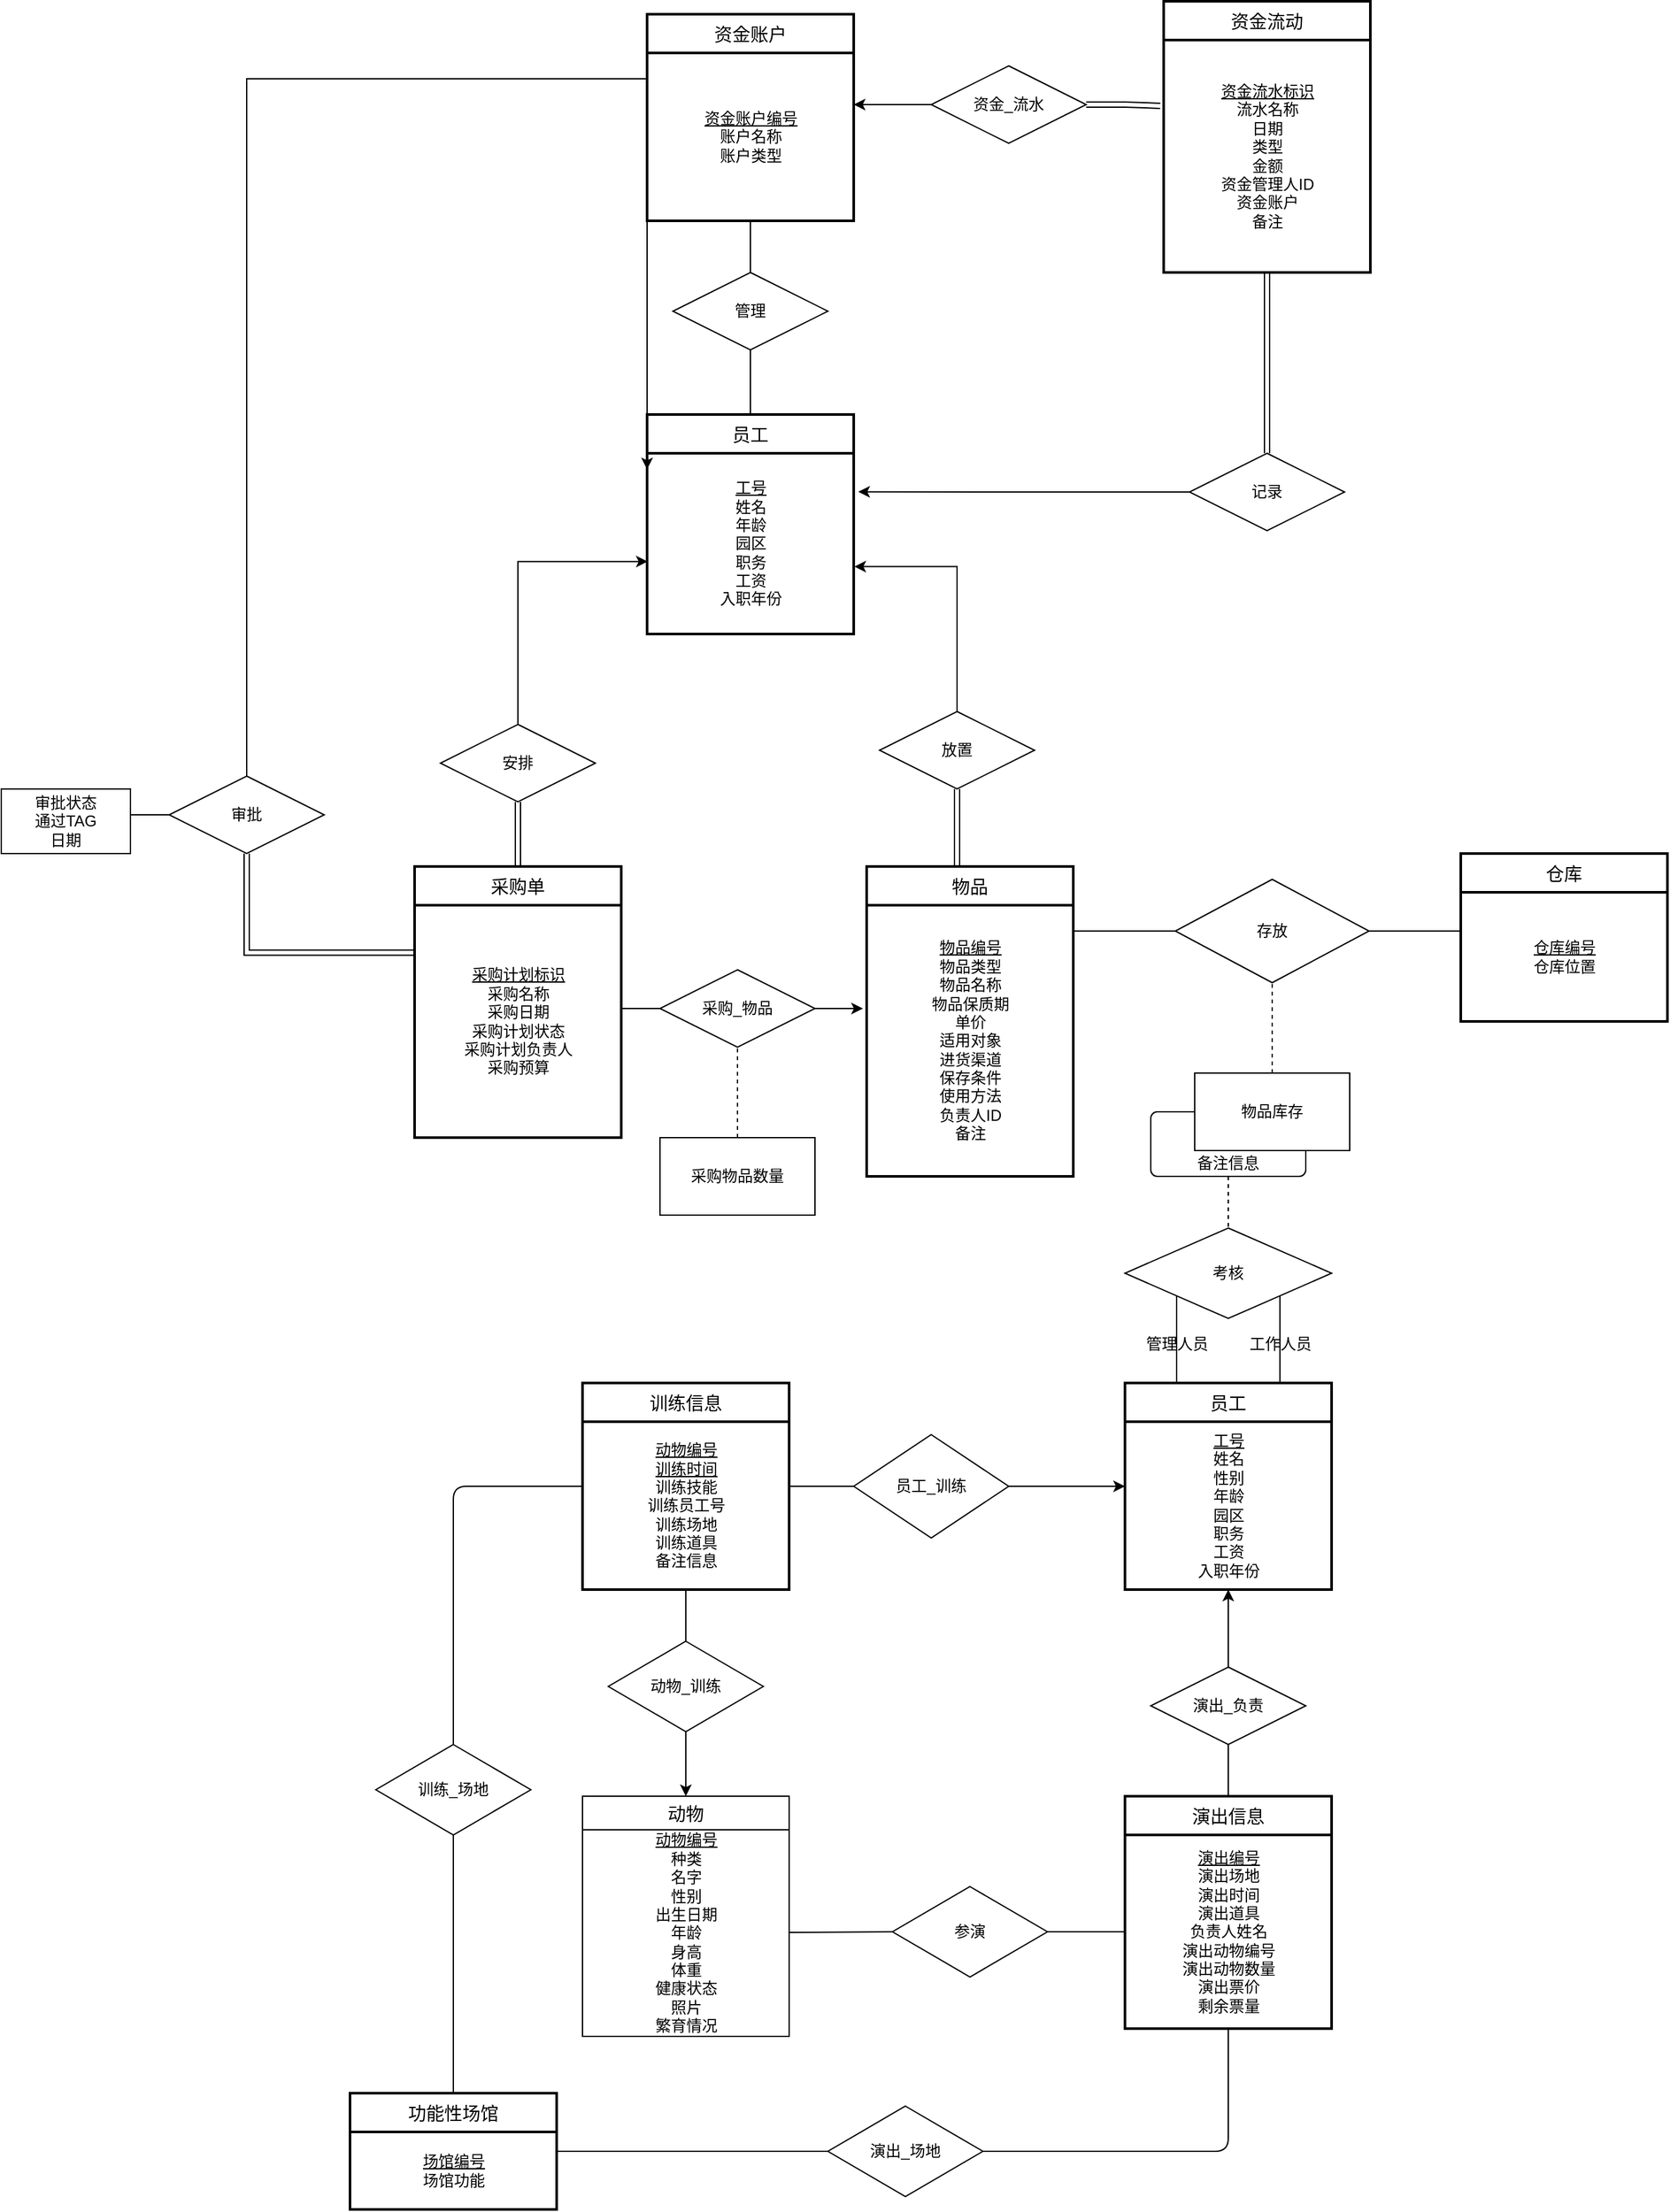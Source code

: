 <mxfile version="14.6.13" type="device"><diagram id="MKJaFpbHH4gVHiU110mk" name="Page-1"><mxGraphModel dx="1425" dy="2881" grid="1" gridSize="10" guides="0" tooltips="1" connect="1" arrows="1" fold="1" page="1" pageScale="1" pageWidth="827" pageHeight="1169" math="0" shadow="0"><root><mxCell id="0"/><mxCell id="1" parent="0"/><mxCell id="qJSqxSkkS_y0CAgaCinC-32" style="endArrow=none;html=1;fontFamily=Helvetica;fontSize=11;fontColor=#000000;align=center;strokeColor=#000000;exitX=1;exitY=1;exitDx=0;exitDy=0;entryX=0.75;entryY=0;entryDx=0;entryDy=0;" parent="1" source="jCcOzS0JoxCI1sZ9q59t-75" target="jCcOzS0JoxCI1sZ9q59t-49" edge="1"><mxGeometry relative="1" as="geometry"><mxPoint x="810" y="-915" as="sourcePoint"/><mxPoint x="800" y="-905.435" as="targetPoint"/></mxGeometry></mxCell><mxCell id="jCcOzS0JoxCI1sZ9q59t-49" value="员工" style="swimlane;childLayout=stackLayout;horizontal=1;startSize=30;horizontalStack=0;rounded=0;fontSize=14;fontStyle=0;strokeWidth=2;resizeParent=0;resizeLast=1;shadow=0;dashed=0;align=center;" parent="1" vertex="1"><mxGeometry x="680" y="-1080" width="160" height="160" as="geometry"><mxRectangle x="670" y="-940" width="60" height="30" as="alternateBounds"/></mxGeometry></mxCell><mxCell id="jCcOzS0JoxCI1sZ9q59t-70" value="&lt;span style=&quot;text-align: left&quot;&gt;&lt;u&gt;工号&lt;/u&gt;&lt;/span&gt;&lt;span style=&quot;text-align: left&quot;&gt;&lt;br&gt;&lt;/span&gt;&lt;span style=&quot;text-align: left&quot;&gt;姓名&lt;br&gt;&lt;/span&gt;&lt;span style=&quot;text-align: left&quot;&gt;性别&lt;br&gt;&lt;/span&gt;&lt;span style=&quot;text-align: left&quot;&gt;年龄&lt;br&gt;&lt;/span&gt;&lt;span style=&quot;text-align: left&quot;&gt;园区&lt;/span&gt;&lt;span style=&quot;text-align: left&quot;&gt;&lt;br&gt;&lt;/span&gt;&lt;span style=&quot;text-align: left&quot;&gt;职务&lt;br&gt;&lt;/span&gt;&lt;span style=&quot;text-align: left&quot;&gt;工资&lt;br&gt;&lt;/span&gt;&lt;span style=&quot;text-align: left&quot;&gt;入职年份&lt;/span&gt;&lt;u&gt;&lt;br&gt;&lt;/u&gt;" style="text;html=1;resizable=0;autosize=1;align=center;verticalAlign=middle;points=[];fillColor=none;strokeColor=none;rounded=0;" parent="jCcOzS0JoxCI1sZ9q59t-49" vertex="1"><mxGeometry y="30" width="160" height="130" as="geometry"/></mxCell><mxCell id="jCcOzS0JoxCI1sZ9q59t-78" style="endArrow=none;html=1;fontFamily=Helvetica;fontSize=11;fontColor=#000000;align=center;strokeColor=#000000;startArrow=none;exitX=0.5;exitY=0;exitDx=0;exitDy=0;" parent="1" source="1uldrOUKz1n3_Tf2j6q--14" target="jCcOzS0JoxCI1sZ9q59t-74" edge="1"><mxGeometry relative="1" as="geometry"><mxPoint x="719.535" y="-670" as="sourcePoint"/></mxGeometry></mxCell><mxCell id="jCcOzS0JoxCI1sZ9q59t-77" style="rounded=0;orthogonalLoop=1;jettySize=auto;html=1;exitX=0.5;exitY=0;exitDx=0;exitDy=0;" parent="1" source="jCcOzS0JoxCI1sZ9q59t-74" edge="1" target="jCcOzS0JoxCI1sZ9q59t-70"><mxGeometry relative="1" as="geometry"><mxPoint x="770" y="-980" as="targetPoint"/></mxGeometry></mxCell><mxCell id="jCcOzS0JoxCI1sZ9q59t-74" value="演出_负责" style="shape=rhombus;perimeter=rhombusPerimeter;whiteSpace=wrap;html=1;align=center;" parent="1" vertex="1"><mxGeometry x="700" y="-860" width="120" height="60" as="geometry"/></mxCell><mxCell id="jCcOzS0JoxCI1sZ9q59t-75" value="考核" style="shape=rhombus;perimeter=rhombusPerimeter;whiteSpace=wrap;html=1;align=center;" parent="1" vertex="1"><mxGeometry x="680" y="-1200" width="160" height="70" as="geometry"/></mxCell><mxCell id="jCcOzS0JoxCI1sZ9q59t-76" style="edgeStyle=orthogonalEdgeStyle;rounded=0;orthogonalLoop=1;jettySize=auto;html=1;exitX=0.5;exitY=1;exitDx=0;exitDy=0;" parent="1" source="jCcOzS0JoxCI1sZ9q59t-49" target="jCcOzS0JoxCI1sZ9q59t-49" edge="1"><mxGeometry relative="1" as="geometry"/></mxCell><mxCell id="jCcOzS0JoxCI1sZ9q59t-79" value="训练信息" style="swimlane;childLayout=stackLayout;horizontal=1;startSize=30;horizontalStack=0;rounded=0;fontSize=14;fontStyle=0;strokeWidth=2;resizeParent=0;resizeLast=1;shadow=0;dashed=0;align=center;" parent="1" vertex="1"><mxGeometry x="260" y="-1080" width="160" height="160" as="geometry"><mxRectangle x="310" y="-930" width="80" height="30" as="alternateBounds"/></mxGeometry></mxCell><mxCell id="jCcOzS0JoxCI1sZ9q59t-81" value="&lt;u&gt;动物编号&lt;br&gt;&lt;/u&gt;&lt;span style=&quot;text-align: left&quot;&gt;&lt;u&gt;训练时间&lt;/u&gt;&lt;br&gt;&lt;/span&gt;&lt;span style=&quot;text-align: left&quot;&gt;训练技能&lt;/span&gt;&lt;span style=&quot;text-align: left&quot;&gt;&lt;br&gt;&lt;/span&gt;&lt;span style=&quot;text-align: left&quot;&gt;训练员工号&lt;br&gt;&lt;/span&gt;&lt;span style=&quot;text-align: left&quot;&gt;训练场地&lt;br&gt;&lt;/span&gt;&lt;span style=&quot;text-align: left&quot;&gt;训练道具&lt;/span&gt;&lt;span style=&quot;text-align: left&quot;&gt;&lt;br&gt;&lt;/span&gt;&lt;span style=&quot;text-align: left&quot;&gt;备注信息&lt;/span&gt;&lt;u&gt;&lt;br&gt;&lt;/u&gt;" style="text;html=1;resizable=0;autosize=1;align=center;verticalAlign=middle;points=[];fillColor=none;strokeColor=none;rounded=0;" parent="jCcOzS0JoxCI1sZ9q59t-79" vertex="1"><mxGeometry y="30" width="160" height="130" as="geometry"/></mxCell><mxCell id="jCcOzS0JoxCI1sZ9q59t-82" style="endArrow=none;html=1;fontFamily=Helvetica;fontSize=11;fontColor=#000000;align=center;strokeColor=#000000;" parent="1" source="jCcOzS0JoxCI1sZ9q59t-79" target="jCcOzS0JoxCI1sZ9q59t-84" edge="1"><mxGeometry relative="1" as="geometry"><mxPoint x="545" y="-750" as="sourcePoint"/></mxGeometry></mxCell><mxCell id="jCcOzS0JoxCI1sZ9q59t-83" style="rounded=0;orthogonalLoop=1;jettySize=auto;html=1;exitX=1;exitY=0.5;exitDx=0;exitDy=0;entryX=0;entryY=0.5;entryDx=0;entryDy=0;" parent="1" source="jCcOzS0JoxCI1sZ9q59t-84" target="jCcOzS0JoxCI1sZ9q59t-49" edge="1"><mxGeometry relative="1" as="geometry"><mxPoint x="540" y="-940" as="targetPoint"/></mxGeometry></mxCell><mxCell id="jCcOzS0JoxCI1sZ9q59t-84" value="员工_训练" style="shape=rhombus;perimeter=rhombusPerimeter;whiteSpace=wrap;html=1;align=center;" parent="1" vertex="1"><mxGeometry x="470" y="-1040" width="120" height="80" as="geometry"/></mxCell><mxCell id="jCcOzS0JoxCI1sZ9q59t-85" style="edgeStyle=orthogonalEdgeStyle;rounded=0;orthogonalLoop=1;jettySize=auto;html=1;exitX=0.5;exitY=1;exitDx=0;exitDy=0;" parent="1" edge="1"><mxGeometry relative="1" as="geometry"><mxPoint x="540" y="-940" as="sourcePoint"/><mxPoint x="540" y="-940" as="targetPoint"/></mxGeometry></mxCell><mxCell id="jCcOzS0JoxCI1sZ9q59t-91" style="endArrow=none;html=1;fontFamily=Helvetica;fontSize=11;fontColor=#000000;align=center;strokeColor=#000000;" parent="1" source="jCcOzS0JoxCI1sZ9q59t-92" target="jCcOzS0JoxCI1sZ9q59t-79" edge="1"><mxGeometry relative="1" as="geometry"><mxPoint x="590" y="-890" as="targetPoint"/></mxGeometry></mxCell><mxCell id="jCcOzS0JoxCI1sZ9q59t-94" style="rounded=0;orthogonalLoop=1;jettySize=auto;html=1;entryX=0.5;entryY=0;entryDx=0;entryDy=0;exitX=0.5;exitY=1;exitDx=0;exitDy=0;" parent="1" source="jCcOzS0JoxCI1sZ9q59t-92" target="1uldrOUKz1n3_Tf2j6q--1" edge="1"><mxGeometry relative="1" as="geometry"><mxPoint x="400" y="-720" as="targetPoint"/></mxGeometry></mxCell><mxCell id="jCcOzS0JoxCI1sZ9q59t-92" value="动物_训练" style="shape=rhombus;perimeter=rhombusPerimeter;whiteSpace=wrap;html=1;align=center;" parent="1" vertex="1"><mxGeometry x="280" y="-880" width="120" height="70" as="geometry"/></mxCell><mxCell id="jCcOzS0JoxCI1sZ9q59t-93" style="edgeStyle=orthogonalEdgeStyle;rounded=0;orthogonalLoop=1;jettySize=auto;html=1;exitX=0.5;exitY=1;exitDx=0;exitDy=0;" parent="1" edge="1"><mxGeometry relative="1" as="geometry"><mxPoint x="590" y="-890" as="sourcePoint"/><mxPoint x="590" y="-890" as="targetPoint"/></mxGeometry></mxCell><mxCell id="jCcOzS0JoxCI1sZ9q59t-95" style="endArrow=none;html=1;fontFamily=Helvetica;fontSize=11;fontColor=#000000;align=center;strokeColor=#000000;exitX=1;exitY=0.5;exitDx=0;exitDy=0;" parent="1" source="jCcOzS0JoxCI1sZ9q59t-97" target="1uldrOUKz1n3_Tf2j6q--15" edge="1"><mxGeometry relative="1" as="geometry"><mxPoint x="650" y="-638.636" as="targetPoint"/></mxGeometry></mxCell><mxCell id="jCcOzS0JoxCI1sZ9q59t-96" style="endArrow=none;html=1;fontFamily=Helvetica;fontSize=11;fontColor=#000000;align=center;strokeColor=#000000;exitX=0;exitY=0.5;exitDx=0;exitDy=0;" parent="1" source="jCcOzS0JoxCI1sZ9q59t-97" target="1uldrOUKz1n3_Tf2j6q--2" edge="1"><mxGeometry relative="1" as="geometry"><mxPoint x="473" y="-660" as="targetPoint"/></mxGeometry></mxCell><mxCell id="jCcOzS0JoxCI1sZ9q59t-97" value="参演" style="shape=rhombus;perimeter=rhombusPerimeter;whiteSpace=wrap;html=1;align=center;" parent="1" vertex="1"><mxGeometry x="500" y="-690" width="120" height="70" as="geometry"/></mxCell><mxCell id="jCcOzS0JoxCI1sZ9q59t-103" style="endArrow=none;html=1;fontFamily=Helvetica;fontSize=11;fontColor=#000000;align=center;strokeColor=#000000;entryX=0.25;entryY=0;entryDx=0;entryDy=0;exitX=0;exitY=1;exitDx=0;exitDy=0;" parent="1" source="jCcOzS0JoxCI1sZ9q59t-75" target="jCcOzS0JoxCI1sZ9q59t-49" edge="1"><mxGeometry relative="1" as="geometry"><mxPoint x="810" y="-755" as="sourcePoint"/><mxPoint x="730" y="-755" as="targetPoint"/></mxGeometry></mxCell><mxCell id="jCcOzS0JoxCI1sZ9q59t-108" style="endArrow=none;dashed=1;html=1;fontFamily=Helvetica;fontSize=11;fontColor=#000000;align=center;strokeColor=#000000;" parent="1" source="jCcOzS0JoxCI1sZ9q59t-107" target="jCcOzS0JoxCI1sZ9q59t-75" edge="1"><mxGeometry relative="1" as="geometry"/></mxCell><mxCell id="jCcOzS0JoxCI1sZ9q59t-107" value="&lt;span style=&quot;text-align: left&quot;&gt;&lt;u&gt;考核时间&lt;/u&gt;&lt;br&gt;&lt;/span&gt;&lt;span style=&quot;text-align: left&quot;&gt;考核等级&lt;/span&gt;&lt;span style=&quot;text-align: left&quot;&gt;&lt;br&gt;&lt;/span&gt;&lt;span style=&quot;text-align: left&quot;&gt;备注信息&lt;/span&gt;" style="rounded=1;arcSize=10;whiteSpace=wrap;html=1;align=center;" parent="1" vertex="1"><mxGeometry x="700" y="-1290" width="120" height="50" as="geometry"/></mxCell><mxCell id="jCcOzS0JoxCI1sZ9q59t-109" value="工作人员" style="text;html=1;resizable=0;autosize=1;align=center;verticalAlign=middle;points=[];fillColor=none;strokeColor=none;rounded=0;" parent="1" vertex="1"><mxGeometry x="770" y="-1120" width="60" height="20" as="geometry"/></mxCell><mxCell id="jCcOzS0JoxCI1sZ9q59t-110" value="管理人员" style="text;html=1;resizable=0;autosize=1;align=center;verticalAlign=middle;points=[];fillColor=none;strokeColor=none;rounded=0;" parent="1" vertex="1"><mxGeometry x="690" y="-1120" width="60" height="20" as="geometry"/></mxCell><mxCell id="xC75jv_ex9WKjCiCzD26-1" value="功能性场馆" style="swimlane;childLayout=stackLayout;horizontal=1;startSize=30;horizontalStack=0;rounded=0;fontSize=14;fontStyle=0;strokeWidth=2;resizeParent=0;resizeLast=1;shadow=0;dashed=0;align=center;" parent="1" vertex="1"><mxGeometry x="80" y="-530" width="160" height="90" as="geometry"><mxRectangle x="120" y="-520" width="80" height="30" as="alternateBounds"/></mxGeometry></mxCell><mxCell id="1uldrOUKz1n3_Tf2j6q--7" value="&lt;span style=&quot;text-align: left&quot;&gt;&lt;u&gt;场馆编号&lt;/u&gt;&lt;br&gt;&lt;/span&gt;场馆功能&lt;u&gt;&lt;br&gt;&lt;/u&gt;" style="text;html=1;resizable=0;autosize=1;align=center;verticalAlign=middle;points=[];fillColor=none;strokeColor=none;rounded=0;" vertex="1" parent="xC75jv_ex9WKjCiCzD26-1"><mxGeometry y="30" width="160" height="60" as="geometry"/></mxCell><mxCell id="xC75jv_ex9WKjCiCzD26-3" style="endArrow=none;html=1;fontFamily=Helvetica;fontSize=11;fontColor=#000000;align=center;strokeColor=#000000;" parent="1" source="xC75jv_ex9WKjCiCzD26-5" target="xC75jv_ex9WKjCiCzD26-1" edge="1"><mxGeometry relative="1" as="geometry"><mxPoint x="720" y="-705" as="targetPoint"/></mxGeometry></mxCell><mxCell id="xC75jv_ex9WKjCiCzD26-4" style="endArrow=none;html=1;fontFamily=Helvetica;fontSize=11;fontColor=#000000;align=center;strokeColor=#000000;exitX=1;exitY=0.5;exitDx=0;exitDy=0;edgeStyle=orthogonalEdgeStyle;elbow=vertical;" parent="1" source="xC75jv_ex9WKjCiCzD26-5" target="1uldrOUKz1n3_Tf2j6q--15" edge="1"><mxGeometry relative="1" as="geometry"><mxPoint x="730" y="-520" as="targetPoint"/></mxGeometry></mxCell><mxCell id="xC75jv_ex9WKjCiCzD26-5" value="演出_场地" style="shape=rhombus;perimeter=rhombusPerimeter;whiteSpace=wrap;html=1;align=center;" parent="1" vertex="1"><mxGeometry x="450" y="-520" width="120" height="70" as="geometry"/></mxCell><mxCell id="xC75jv_ex9WKjCiCzD26-6" style="endArrow=none;html=1;fontFamily=Helvetica;fontSize=11;fontColor=#000000;align=center;strokeColor=#000000;" parent="1" source="xC75jv_ex9WKjCiCzD26-8" target="xC75jv_ex9WKjCiCzD26-1" edge="1"><mxGeometry relative="1" as="geometry"><mxPoint x="-140" y="-765" as="targetPoint"/></mxGeometry></mxCell><mxCell id="xC75jv_ex9WKjCiCzD26-7" style="endArrow=none;html=1;fontFamily=Helvetica;fontSize=11;fontColor=#000000;align=center;strokeColor=#000000;exitX=0.5;exitY=0;exitDx=0;exitDy=0;entryX=0;entryY=0.5;entryDx=0;entryDy=0;edgeStyle=orthogonalEdgeStyle;elbow=vertical;" parent="1" source="xC75jv_ex9WKjCiCzD26-8" target="jCcOzS0JoxCI1sZ9q59t-79" edge="1"><mxGeometry relative="1" as="geometry"><mxPoint x="290" y="-850" as="targetPoint"/></mxGeometry></mxCell><mxCell id="xC75jv_ex9WKjCiCzD26-8" value="训练_场地" style="shape=rhombus;perimeter=rhombusPerimeter;whiteSpace=wrap;html=1;align=center;" parent="1" vertex="1"><mxGeometry x="100" y="-800" width="120" height="70" as="geometry"/></mxCell><mxCell id="1uldrOUKz1n3_Tf2j6q--1" value="动物" style="swimlane;fontStyle=0;childLayout=stackLayout;horizontal=1;startSize=26;horizontalStack=0;resizeParent=1;resizeParentMax=0;resizeLast=0;collapsible=1;marginBottom=0;align=center;fontSize=14;" vertex="1" parent="1"><mxGeometry x="260" y="-760" width="160" height="186" as="geometry"/></mxCell><mxCell id="1uldrOUKz1n3_Tf2j6q--2" value="&lt;span style=&quot;text-align: left&quot;&gt;&lt;u&gt;动物编号&lt;/u&gt;&lt;br&gt;&lt;/span&gt;种类&lt;br&gt;名字&lt;br style=&quot;padding: 0px ; margin: 0px&quot;&gt;性别&lt;br style=&quot;padding: 0px ; margin: 0px&quot;&gt;出生日期&lt;br style=&quot;padding: 0px ; margin: 0px&quot;&gt;年龄&lt;br style=&quot;padding: 0px ; margin: 0px&quot;&gt;身高&lt;br style=&quot;padding: 0px ; margin: 0px&quot;&gt;体重&lt;br style=&quot;padding: 0px ; margin: 0px&quot;&gt;健康状态&lt;br style=&quot;padding: 0px ; margin: 0px&quot;&gt;照片&lt;br style=&quot;padding: 0px ; margin: 0px&quot;&gt;繁育情况&lt;u&gt;&lt;br&gt;&lt;/u&gt;" style="text;html=1;resizable=0;autosize=1;align=center;verticalAlign=middle;points=[];fillColor=none;strokeColor=none;rounded=0;" vertex="1" parent="1uldrOUKz1n3_Tf2j6q--1"><mxGeometry y="26" width="160" height="160" as="geometry"/></mxCell><mxCell id="1uldrOUKz1n3_Tf2j6q--14" value="演出信息" style="swimlane;childLayout=stackLayout;horizontal=1;startSize=30;horizontalStack=0;rounded=0;fontSize=14;fontStyle=0;strokeWidth=2;resizeParent=0;resizeLast=1;shadow=0;dashed=0;align=center;" vertex="1" parent="1"><mxGeometry x="680" y="-760" width="160" height="180" as="geometry"><mxRectangle x="620" y="-1150" width="80" height="30" as="alternateBounds"/></mxGeometry></mxCell><mxCell id="1uldrOUKz1n3_Tf2j6q--15" value="&lt;u&gt;演出编号&lt;/u&gt;&lt;span style=&quot;text-align: left&quot;&gt;&lt;br&gt;&lt;/span&gt;&lt;span style=&quot;text-align: left&quot;&gt;演出场地&lt;br&gt;&lt;/span&gt;&lt;span style=&quot;text-align: left&quot;&gt;演出时间&lt;br&gt;&lt;/span&gt;&lt;span style=&quot;text-align: left&quot;&gt;演出道具&lt;/span&gt;&lt;span style=&quot;text-align: left&quot;&gt;&lt;br&gt;&lt;/span&gt;&lt;span style=&quot;text-align: left&quot;&gt;负责人姓名&lt;br&gt;&lt;/span&gt;&lt;span style=&quot;text-align: left&quot;&gt;演出动物编号&lt;br&gt;&lt;/span&gt;&lt;span style=&quot;text-align: left&quot;&gt;演出动物数量&lt;br&gt;&lt;/span&gt;&lt;span style=&quot;text-align: left&quot;&gt;演出票价&lt;br&gt;剩余票量&lt;/span&gt;&lt;u&gt;&lt;br&gt;&lt;/u&gt;" style="text;html=1;resizable=0;autosize=1;align=center;verticalAlign=middle;points=[];fillColor=none;strokeColor=none;rounded=0;" vertex="1" parent="1uldrOUKz1n3_Tf2j6q--14"><mxGeometry y="30" width="160" height="150" as="geometry"/></mxCell><mxCell id="1uldrOUKz1n3_Tf2j6q--18" style="edgeStyle=orthogonalEdgeStyle;rounded=0;orthogonalLoop=1;jettySize=auto;html=1;exitX=0.5;exitY=0;exitDx=0;exitDy=0;entryX=0.003;entryY=0.599;entryDx=0;entryDy=0;entryPerimeter=0;fontSize=14;endArrow=classic;endFill=1;startSize=26;" edge="1" parent="1" source="1uldrOUKz1n3_Tf2j6q--19" target="1uldrOUKz1n3_Tf2j6q--50"><mxGeometry relative="1" as="geometry"/></mxCell><mxCell id="1uldrOUKz1n3_Tf2j6q--19" value="安排" style="shape=rhombus;perimeter=rhombusPerimeter;whiteSpace=wrap;html=1;align=center;" vertex="1" parent="1"><mxGeometry x="150" y="-1590" width="120" height="60" as="geometry"/></mxCell><mxCell id="1uldrOUKz1n3_Tf2j6q--20" style="edgeStyle=orthogonalEdgeStyle;rounded=0;orthogonalLoop=1;jettySize=auto;html=1;exitX=0.5;exitY=0;exitDx=0;exitDy=0;entryX=0;entryY=0.25;entryDx=0;entryDy=0;fontSize=14;endArrow=classic;endFill=1;startSize=26;" edge="1" parent="1" source="1uldrOUKz1n3_Tf2j6q--23" target="1uldrOUKz1n3_Tf2j6q--49"><mxGeometry relative="1" as="geometry"><Array as="points"><mxPoint y="-2090"/><mxPoint x="310" y="-2090"/></Array></mxGeometry></mxCell><mxCell id="1uldrOUKz1n3_Tf2j6q--21" style="edgeStyle=orthogonalEdgeStyle;rounded=0;orthogonalLoop=1;jettySize=auto;html=1;exitX=0.5;exitY=1;exitDx=0;exitDy=0;entryX=0.005;entryY=0.204;entryDx=0;entryDy=0;entryPerimeter=0;fontSize=14;endArrow=none;endFill=0;shape=link;" edge="1" parent="1" source="1uldrOUKz1n3_Tf2j6q--23" target="1uldrOUKz1n3_Tf2j6q--39"><mxGeometry relative="1" as="geometry"/></mxCell><mxCell id="1uldrOUKz1n3_Tf2j6q--22" style="edgeStyle=orthogonalEdgeStyle;rounded=0;orthogonalLoop=1;jettySize=auto;html=1;exitX=0;exitY=0.5;exitDx=0;exitDy=0;entryX=1;entryY=0.25;entryDx=0;entryDy=0;fontSize=14;endArrow=none;endFill=0;startSize=26;" edge="1" parent="1" source="1uldrOUKz1n3_Tf2j6q--23" target="1uldrOUKz1n3_Tf2j6q--25"><mxGeometry relative="1" as="geometry"/></mxCell><mxCell id="1uldrOUKz1n3_Tf2j6q--23" value="审批" style="shape=rhombus;perimeter=rhombusPerimeter;whiteSpace=wrap;html=1;align=center;" vertex="1" parent="1"><mxGeometry x="-60" y="-1550" width="120" height="60" as="geometry"/></mxCell><mxCell id="1uldrOUKz1n3_Tf2j6q--24" style="edgeStyle=orthogonalEdgeStyle;rounded=0;orthogonalLoop=1;jettySize=auto;html=1;exitX=0.5;exitY=1;exitDx=0;exitDy=0;endArrow=none;endFill=0;shape=link;" edge="1" parent="1" source="1uldrOUKz1n3_Tf2j6q--19"><mxGeometry relative="1" as="geometry"><mxPoint x="210" y="-1480" as="targetPoint"/></mxGeometry></mxCell><mxCell id="1uldrOUKz1n3_Tf2j6q--25" value="审批状态&lt;br&gt;通过TAG&lt;br&gt;日期" style="rounded=0;whiteSpace=wrap;html=1;" vertex="1" parent="1"><mxGeometry x="-190" y="-1540" width="100" height="50" as="geometry"/></mxCell><mxCell id="1uldrOUKz1n3_Tf2j6q--26" value="存放" style="rhombus;whiteSpace=wrap;html=1;" vertex="1" parent="1"><mxGeometry x="719" y="-1470" width="150" height="80" as="geometry"/></mxCell><mxCell id="1uldrOUKz1n3_Tf2j6q--27" value="" style="line;strokeWidth=1;html=1;perimeter=backbonePerimeter;points=[];outlineConnect=0;" vertex="1" parent="1"><mxGeometry x="640" y="-1435" width="79" height="10" as="geometry"/></mxCell><mxCell id="1uldrOUKz1n3_Tf2j6q--28" value="" style="line;strokeWidth=1;html=1;perimeter=backbonePerimeter;points=[];outlineConnect=0;" vertex="1" parent="1"><mxGeometry x="869" y="-1435" width="71" height="10" as="geometry"/></mxCell><mxCell id="1uldrOUKz1n3_Tf2j6q--29" value="" style="endArrow=none;dashed=1;html=1;entryX=0.5;entryY=1;entryDx=0;entryDy=0;" edge="1" parent="1" target="1uldrOUKz1n3_Tf2j6q--26"><mxGeometry width="50" height="50" relative="1" as="geometry"><mxPoint x="794" y="-1320" as="sourcePoint"/><mxPoint x="770" y="-1280" as="targetPoint"/></mxGeometry></mxCell><mxCell id="1uldrOUKz1n3_Tf2j6q--30" value="物品库存" style="rounded=0;whiteSpace=wrap;html=1;strokeWidth=1;" vertex="1" parent="1"><mxGeometry x="734" y="-1320" width="120" height="60" as="geometry"/></mxCell><mxCell id="1uldrOUKz1n3_Tf2j6q--31" style="edgeStyle=orthogonalEdgeStyle;rounded=0;orthogonalLoop=1;jettySize=auto;html=1;exitX=0.5;exitY=1;exitDx=0;exitDy=0;entryX=0.5;entryY=0;entryDx=0;entryDy=0;endArrow=none;endFill=0;shape=link;" edge="1" parent="1" source="1uldrOUKz1n3_Tf2j6q--33"><mxGeometry relative="1" as="geometry"><mxPoint x="550" y="-1480" as="targetPoint"/></mxGeometry></mxCell><mxCell id="1uldrOUKz1n3_Tf2j6q--32" style="edgeStyle=orthogonalEdgeStyle;rounded=0;orthogonalLoop=1;jettySize=auto;html=1;exitX=0.5;exitY=0;exitDx=0;exitDy=0;entryX=1.003;entryY=0.627;entryDx=0;entryDy=0;entryPerimeter=0;fontSize=14;endArrow=classic;endFill=1;startSize=26;" edge="1" parent="1" source="1uldrOUKz1n3_Tf2j6q--33" target="1uldrOUKz1n3_Tf2j6q--50"><mxGeometry relative="1" as="geometry"/></mxCell><mxCell id="1uldrOUKz1n3_Tf2j6q--33" value="放置" style="shape=rhombus;perimeter=rhombusPerimeter;whiteSpace=wrap;html=1;align=center;" vertex="1" parent="1"><mxGeometry x="490" y="-1600" width="120" height="60" as="geometry"/></mxCell><mxCell id="1uldrOUKz1n3_Tf2j6q--34" value="物品" style="swimlane;childLayout=stackLayout;horizontal=1;startSize=30;horizontalStack=0;rounded=0;fontSize=14;fontStyle=0;strokeWidth=2;resizeParent=0;resizeLast=1;shadow=0;dashed=0;align=center;" vertex="1" parent="1"><mxGeometry x="480" y="-1480" width="160" height="240" as="geometry"><mxRectangle x="930" y="250" width="60" height="30" as="alternateBounds"/></mxGeometry></mxCell><mxCell id="1uldrOUKz1n3_Tf2j6q--35" value="&lt;span style=&quot;text-align: left&quot;&gt;&lt;u&gt;物品编号&lt;/u&gt;&lt;br&gt;&lt;/span&gt;&lt;span&gt;物品类型&lt;br&gt;&lt;/span&gt;&lt;span&gt;物品名称&lt;br&gt;&lt;/span&gt;&lt;span&gt;物品保质期&lt;br&gt;&lt;/span&gt;&lt;span&gt;单价&lt;br&gt;&lt;/span&gt;&lt;span&gt;适用对象&lt;br&gt;&lt;div&gt;&lt;span&gt;进货渠道&lt;/span&gt;&lt;/div&gt;&lt;div&gt;&lt;span&gt;保存条件&lt;/span&gt;&lt;/div&gt;&lt;div&gt;&lt;span&gt;使用方法&lt;/span&gt;&lt;/div&gt;&lt;div&gt;&lt;span&gt;负责人ID&lt;/span&gt;&lt;/div&gt;&lt;div&gt;备注&lt;/div&gt;&lt;/span&gt;" style="text;html=1;resizable=0;autosize=1;align=center;verticalAlign=middle;points=[];fillColor=none;strokeColor=none;rounded=0;" vertex="1" parent="1uldrOUKz1n3_Tf2j6q--34"><mxGeometry y="30" width="160" height="210" as="geometry"/></mxCell><mxCell id="1uldrOUKz1n3_Tf2j6q--36" value="仓库" style="swimlane;childLayout=stackLayout;horizontal=1;startSize=30;horizontalStack=0;rounded=0;fontSize=14;fontStyle=0;strokeWidth=2;resizeParent=0;resizeLast=1;shadow=0;dashed=0;align=center;" vertex="1" parent="1"><mxGeometry x="940" y="-1490" width="160" height="130" as="geometry"><mxRectangle x="930" y="250" width="60" height="30" as="alternateBounds"/></mxGeometry></mxCell><mxCell id="1uldrOUKz1n3_Tf2j6q--37" value="&lt;span style=&quot;text-align: left&quot;&gt;&lt;u&gt;仓库编号&lt;/u&gt;&lt;br&gt;&lt;/span&gt;仓库位置" style="text;html=1;resizable=0;autosize=1;align=center;verticalAlign=middle;points=[];fillColor=none;strokeColor=none;rounded=0;" vertex="1" parent="1uldrOUKz1n3_Tf2j6q--36"><mxGeometry y="30" width="160" height="100" as="geometry"/></mxCell><mxCell id="1uldrOUKz1n3_Tf2j6q--38" value="采购单" style="swimlane;childLayout=stackLayout;horizontal=1;startSize=30;horizontalStack=0;rounded=0;fontSize=14;fontStyle=0;strokeWidth=2;resizeParent=0;resizeLast=1;shadow=0;dashed=0;align=center;" vertex="1" parent="1"><mxGeometry x="130" y="-1480" width="160" height="210" as="geometry"><mxRectangle x="930" y="250" width="60" height="30" as="alternateBounds"/></mxGeometry></mxCell><mxCell id="1uldrOUKz1n3_Tf2j6q--39" value="&lt;div&gt;&lt;span&gt;&lt;u&gt;采购计划标识&lt;/u&gt;&lt;/span&gt;&lt;/div&gt;&lt;span&gt;采购名称&lt;br&gt;&lt;/span&gt;&lt;span&gt;采购日期&lt;br&gt;&lt;/span&gt;&lt;span&gt;采购计划状态&lt;br&gt;&lt;/span&gt;&lt;span&gt;采购计划负责人&lt;br&gt;&lt;div&gt;采购预算&lt;/div&gt;&lt;/span&gt;" style="text;html=1;resizable=0;autosize=1;align=center;verticalAlign=middle;points=[];fillColor=none;strokeColor=none;rounded=0;" vertex="1" parent="1uldrOUKz1n3_Tf2j6q--38"><mxGeometry y="30" width="160" height="180" as="geometry"/></mxCell><mxCell id="1uldrOUKz1n3_Tf2j6q--40" value="资金账户" style="swimlane;childLayout=stackLayout;horizontal=1;startSize=30;horizontalStack=0;rounded=0;fontSize=14;fontStyle=0;strokeWidth=2;resizeParent=0;resizeLast=1;shadow=0;dashed=0;align=center;" vertex="1" parent="1"><mxGeometry x="310" y="-2140" width="160" height="160" as="geometry"><mxRectangle x="930" y="250" width="60" height="30" as="alternateBounds"/></mxGeometry></mxCell><mxCell id="1uldrOUKz1n3_Tf2j6q--41" value="&lt;div&gt;&lt;span&gt;&lt;u&gt;资金账户编号&lt;/u&gt;&lt;/span&gt;&lt;/div&gt;&lt;span&gt;账户名称&lt;br&gt;&lt;/span&gt;&lt;span&gt;账户类型&lt;br&gt;&lt;/span&gt;" style="text;html=1;resizable=0;autosize=1;align=center;verticalAlign=middle;points=[];fillColor=none;strokeColor=none;rounded=0;" vertex="1" parent="1uldrOUKz1n3_Tf2j6q--40"><mxGeometry y="30" width="160" height="130" as="geometry"/></mxCell><mxCell id="1uldrOUKz1n3_Tf2j6q--42" style="edgeStyle=orthogonalEdgeStyle;rounded=0;orthogonalLoop=1;jettySize=auto;html=1;exitX=0;exitY=0.5;exitDx=0;exitDy=0;entryX=1;entryY=0.445;entryDx=0;entryDy=0;entryPerimeter=0;fontSize=14;startSize=26;endArrow=none;endFill=0;" edge="1" parent="1" source="1uldrOUKz1n3_Tf2j6q--44" target="1uldrOUKz1n3_Tf2j6q--39"><mxGeometry relative="1" as="geometry"/></mxCell><mxCell id="1uldrOUKz1n3_Tf2j6q--43" style="edgeStyle=orthogonalEdgeStyle;rounded=0;orthogonalLoop=1;jettySize=auto;html=1;exitX=1;exitY=0.5;exitDx=0;exitDy=0;entryX=-0.018;entryY=0.381;entryDx=0;entryDy=0;entryPerimeter=0;fontSize=14;startSize=26;" edge="1" parent="1" source="1uldrOUKz1n3_Tf2j6q--44" target="1uldrOUKz1n3_Tf2j6q--35"><mxGeometry relative="1" as="geometry"/></mxCell><mxCell id="1uldrOUKz1n3_Tf2j6q--44" value="采购_物品" style="shape=rhombus;perimeter=rhombusPerimeter;whiteSpace=wrap;html=1;align=center;" vertex="1" parent="1"><mxGeometry x="320" y="-1400" width="120" height="60" as="geometry"/></mxCell><mxCell id="1uldrOUKz1n3_Tf2j6q--45" value="" style="endArrow=none;dashed=1;html=1;entryX=0.5;entryY=1;entryDx=0;entryDy=0;" edge="1" parent="1"><mxGeometry width="50" height="50" relative="1" as="geometry"><mxPoint x="380" y="-1270.0" as="sourcePoint"/><mxPoint x="380" y="-1340.0" as="targetPoint"/></mxGeometry></mxCell><mxCell id="1uldrOUKz1n3_Tf2j6q--46" value="采购物品数量" style="rounded=0;whiteSpace=wrap;html=1;strokeWidth=1;" vertex="1" parent="1"><mxGeometry x="320" y="-1270" width="120" height="60" as="geometry"/></mxCell><mxCell id="1uldrOUKz1n3_Tf2j6q--47" value="资金流动" style="swimlane;childLayout=stackLayout;horizontal=1;startSize=30;horizontalStack=0;rounded=0;fontSize=14;fontStyle=0;strokeWidth=2;resizeParent=0;resizeLast=1;shadow=0;dashed=0;align=center;" vertex="1" parent="1"><mxGeometry x="710" y="-2150" width="160" height="210" as="geometry"><mxRectangle x="930" y="250" width="60" height="30" as="alternateBounds"/></mxGeometry></mxCell><mxCell id="1uldrOUKz1n3_Tf2j6q--48" value="&lt;div&gt;&lt;span&gt;&lt;u&gt;资金流水标识&lt;/u&gt;&lt;/span&gt;&lt;/div&gt;&lt;span&gt;流水名称&lt;br&gt;&lt;/span&gt;&lt;span&gt;日期&lt;br&gt;&lt;/span&gt;&lt;span&gt;类型&lt;br&gt;&lt;/span&gt;&lt;span&gt;金额&lt;br&gt;&lt;div&gt;资金管理人ID&lt;/div&gt;&lt;div&gt;资金账户&lt;/div&gt;&lt;div&gt;备注&lt;/div&gt;&lt;/span&gt;" style="text;html=1;resizable=0;autosize=1;align=center;verticalAlign=middle;points=[];fillColor=none;strokeColor=none;rounded=0;" vertex="1" parent="1uldrOUKz1n3_Tf2j6q--47"><mxGeometry y="30" width="160" height="180" as="geometry"/></mxCell><mxCell id="1uldrOUKz1n3_Tf2j6q--49" value="员工" style="swimlane;childLayout=stackLayout;horizontal=1;startSize=30;horizontalStack=0;rounded=0;fontSize=14;fontStyle=0;strokeWidth=2;resizeParent=0;resizeLast=1;shadow=0;dashed=0;align=center;" vertex="1" parent="1"><mxGeometry x="310" y="-1830" width="160" height="170" as="geometry"><mxRectangle x="760" y="-825" width="60" height="30" as="alternateBounds"/></mxGeometry></mxCell><mxCell id="1uldrOUKz1n3_Tf2j6q--50" value="&lt;span style=&quot;text-align: left&quot;&gt;&lt;u&gt;工号&lt;/u&gt;&lt;/span&gt;&lt;span style=&quot;text-align: left&quot;&gt;&lt;br&gt;&lt;/span&gt;&lt;span style=&quot;text-align: left&quot;&gt;姓名&lt;/span&gt;&lt;span style=&quot;text-align: left&quot;&gt;&lt;br&gt;&lt;/span&gt;&lt;span style=&quot;text-align: left&quot;&gt;年龄&lt;br&gt;&lt;/span&gt;&lt;span style=&quot;text-align: left&quot;&gt;园区&lt;/span&gt;&lt;span style=&quot;text-align: left&quot;&gt;&lt;br&gt;&lt;/span&gt;&lt;span style=&quot;text-align: left&quot;&gt;职务&lt;br&gt;&lt;/span&gt;&lt;span style=&quot;text-align: left&quot;&gt;工资&lt;br&gt;&lt;/span&gt;&lt;span style=&quot;text-align: left&quot;&gt;入职年份&lt;/span&gt;&lt;u&gt;&lt;br&gt;&lt;/u&gt;" style="text;html=1;resizable=0;autosize=1;align=center;verticalAlign=middle;points=[];fillColor=none;strokeColor=none;rounded=0;" vertex="1" parent="1uldrOUKz1n3_Tf2j6q--49"><mxGeometry y="30" width="160" height="140" as="geometry"/></mxCell><mxCell id="1uldrOUKz1n3_Tf2j6q--51" style="edgeStyle=orthogonalEdgeStyle;rounded=0;orthogonalLoop=1;jettySize=auto;html=1;exitX=0.5;exitY=1;exitDx=0;exitDy=0;entryX=0.5;entryY=0;entryDx=0;entryDy=0;fontSize=14;endArrow=none;endFill=0;startSize=26;" edge="1" parent="1" source="1uldrOUKz1n3_Tf2j6q--53" target="1uldrOUKz1n3_Tf2j6q--49"><mxGeometry relative="1" as="geometry"/></mxCell><mxCell id="1uldrOUKz1n3_Tf2j6q--52" style="edgeStyle=orthogonalEdgeStyle;rounded=0;orthogonalLoop=1;jettySize=auto;html=1;exitX=0.5;exitY=0;exitDx=0;exitDy=0;fontSize=14;endArrow=none;endFill=0;startSize=26;" edge="1" parent="1" source="1uldrOUKz1n3_Tf2j6q--53" target="1uldrOUKz1n3_Tf2j6q--41"><mxGeometry relative="1" as="geometry"/></mxCell><mxCell id="1uldrOUKz1n3_Tf2j6q--53" value="管理" style="shape=rhombus;perimeter=rhombusPerimeter;whiteSpace=wrap;html=1;align=center;" vertex="1" parent="1"><mxGeometry x="330" y="-1940" width="120" height="60" as="geometry"/></mxCell><mxCell id="1uldrOUKz1n3_Tf2j6q--54" style="edgeStyle=orthogonalEdgeStyle;rounded=0;orthogonalLoop=1;jettySize=auto;html=1;exitX=0;exitY=0.5;exitDx=0;exitDy=0;fontSize=14;endArrow=classic;endFill=1;startSize=26;" edge="1" parent="1" source="1uldrOUKz1n3_Tf2j6q--56"><mxGeometry relative="1" as="geometry"><mxPoint x="470" y="-2070" as="targetPoint"/></mxGeometry></mxCell><mxCell id="1uldrOUKz1n3_Tf2j6q--55" style="edgeStyle=orthogonalEdgeStyle;rounded=0;orthogonalLoop=1;jettySize=auto;html=1;exitX=1;exitY=0.5;exitDx=0;exitDy=0;fontSize=14;endArrow=none;endFill=0;entryX=-0.017;entryY=0.283;entryDx=0;entryDy=0;entryPerimeter=0;shape=link;" edge="1" parent="1" source="1uldrOUKz1n3_Tf2j6q--56" target="1uldrOUKz1n3_Tf2j6q--48"><mxGeometry relative="1" as="geometry"><Array as="points"><mxPoint x="680" y="-2070"/></Array></mxGeometry></mxCell><mxCell id="1uldrOUKz1n3_Tf2j6q--56" value="资金_流水" style="shape=rhombus;perimeter=rhombusPerimeter;whiteSpace=wrap;html=1;align=center;" vertex="1" parent="1"><mxGeometry x="530" y="-2100" width="120" height="60" as="geometry"/></mxCell><mxCell id="1uldrOUKz1n3_Tf2j6q--57" style="edgeStyle=orthogonalEdgeStyle;rounded=0;orthogonalLoop=1;jettySize=auto;html=1;exitX=0.5;exitY=0;exitDx=0;exitDy=0;fontSize=14;endArrow=none;endFill=0;shape=link;" edge="1" parent="1" source="1uldrOUKz1n3_Tf2j6q--59" target="1uldrOUKz1n3_Tf2j6q--48"><mxGeometry relative="1" as="geometry"/></mxCell><mxCell id="1uldrOUKz1n3_Tf2j6q--58" style="edgeStyle=orthogonalEdgeStyle;rounded=0;orthogonalLoop=1;jettySize=auto;html=1;exitX=0;exitY=0.5;exitDx=0;exitDy=0;entryX=1.022;entryY=0.213;entryDx=0;entryDy=0;entryPerimeter=0;fontSize=14;endArrow=classic;endFill=1;startSize=26;" edge="1" parent="1" source="1uldrOUKz1n3_Tf2j6q--59" target="1uldrOUKz1n3_Tf2j6q--50"><mxGeometry relative="1" as="geometry"/></mxCell><mxCell id="1uldrOUKz1n3_Tf2j6q--59" value="记录" style="shape=rhombus;perimeter=rhombusPerimeter;whiteSpace=wrap;html=1;align=center;" vertex="1" parent="1"><mxGeometry x="730" y="-1800" width="120" height="60" as="geometry"/></mxCell></root></mxGraphModel></diagram></mxfile>